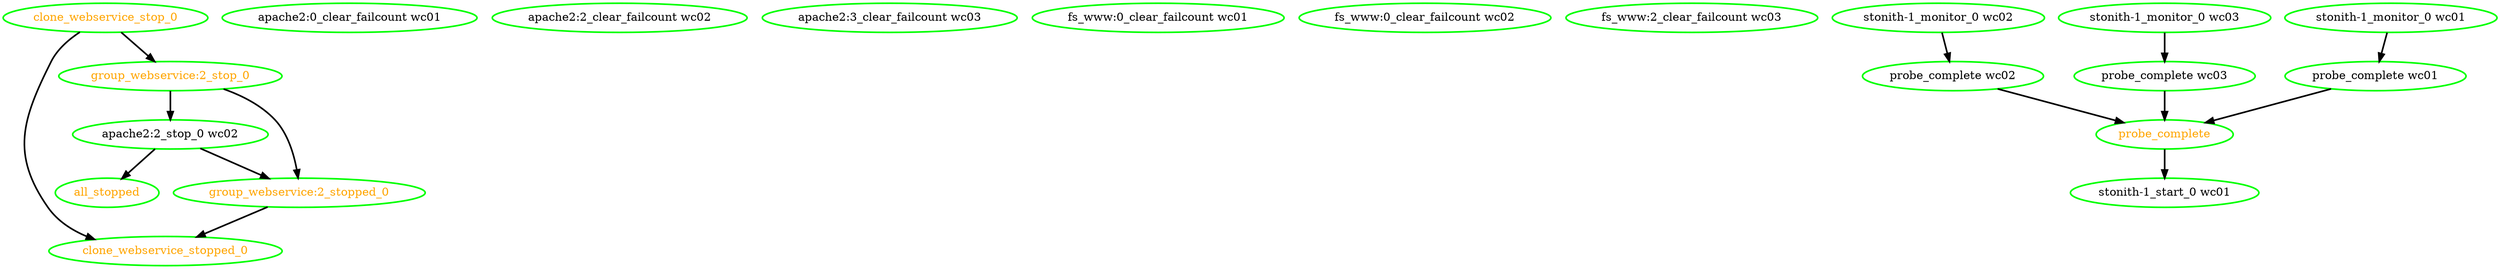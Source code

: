 digraph "g" {
"all_stopped" [ style=bold color="green" fontcolor="orange"  ]
"apache2:0_clear_failcount wc01" [ style=bold color="green" fontcolor="black"  ]
"apache2:2_clear_failcount wc02" [ style=bold color="green" fontcolor="black"  ]
"apache2:2_stop_0 wc02" -> "all_stopped" [ style = bold]
"apache2:2_stop_0 wc02" -> "group_webservice:2_stopped_0" [ style = bold]
"apache2:2_stop_0 wc02" [ style=bold color="green" fontcolor="black"  ]
"apache2:3_clear_failcount wc03" [ style=bold color="green" fontcolor="black"  ]
"clone_webservice_stop_0" -> "clone_webservice_stopped_0" [ style = bold]
"clone_webservice_stop_0" -> "group_webservice:2_stop_0" [ style = bold]
"clone_webservice_stop_0" [ style=bold color="green" fontcolor="orange"  ]
"clone_webservice_stopped_0" [ style=bold color="green" fontcolor="orange"  ]
"fs_www:0_clear_failcount wc01" [ style=bold color="green" fontcolor="black"  ]
"fs_www:0_clear_failcount wc02" [ style=bold color="green" fontcolor="black"  ]
"fs_www:2_clear_failcount wc03" [ style=bold color="green" fontcolor="black"  ]
"group_webservice:2_stop_0" -> "apache2:2_stop_0 wc02" [ style = bold]
"group_webservice:2_stop_0" -> "group_webservice:2_stopped_0" [ style = bold]
"group_webservice:2_stop_0" [ style=bold color="green" fontcolor="orange"  ]
"group_webservice:2_stopped_0" -> "clone_webservice_stopped_0" [ style = bold]
"group_webservice:2_stopped_0" [ style=bold color="green" fontcolor="orange"  ]
"probe_complete wc01" -> "probe_complete" [ style = bold]
"probe_complete wc01" [ style=bold color="green" fontcolor="black"  ]
"probe_complete wc02" -> "probe_complete" [ style = bold]
"probe_complete wc02" [ style=bold color="green" fontcolor="black"  ]
"probe_complete wc03" -> "probe_complete" [ style = bold]
"probe_complete wc03" [ style=bold color="green" fontcolor="black"  ]
"probe_complete" -> "stonith-1_start_0 wc01" [ style = bold]
"probe_complete" [ style=bold color="green" fontcolor="orange"  ]
"stonith-1_monitor_0 wc01" -> "probe_complete wc01" [ style = bold]
"stonith-1_monitor_0 wc01" [ style=bold color="green" fontcolor="black"  ]
"stonith-1_monitor_0 wc02" -> "probe_complete wc02" [ style = bold]
"stonith-1_monitor_0 wc02" [ style=bold color="green" fontcolor="black"  ]
"stonith-1_monitor_0 wc03" -> "probe_complete wc03" [ style = bold]
"stonith-1_monitor_0 wc03" [ style=bold color="green" fontcolor="black"  ]
"stonith-1_start_0 wc01" [ style=bold color="green" fontcolor="black"  ]
}
